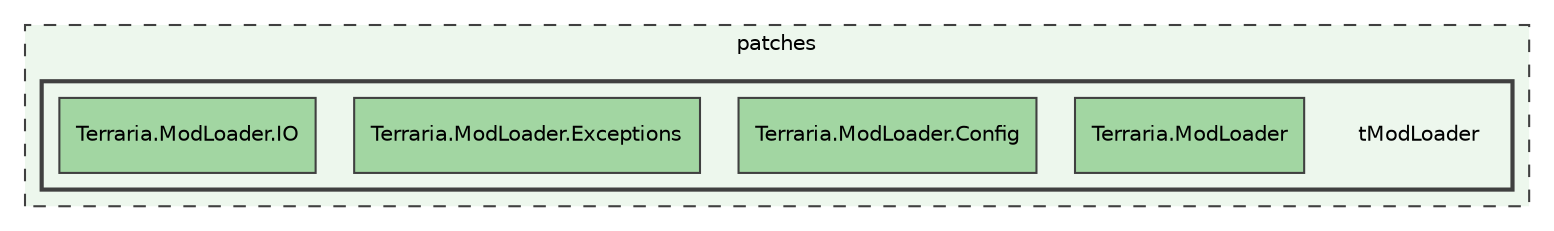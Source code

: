 digraph "D:/Documents/My Games/Terraria/Modding/tModLoader/patches/tModLoader"
{
 // LATEX_PDF_SIZE
  edge [fontname="Helvetica",fontsize="10",labelfontname="Helvetica",labelfontsize="10"];
  node [fontname="Helvetica",fontsize="10",shape=record];
  compound=true
  subgraph clusterdir_b2dee0249ca1c6e98736e679cc6a5269 {
    graph [ bgcolor="#edf7ed", pencolor="grey25", style="filled,dashed,", label="patches", fontname="Helvetica", fontsize="10", URL="dir_b2dee0249ca1c6e98736e679cc6a5269.html"]
  subgraph clusterdir_33550c180f9cedd6db1017f362610614 {
    graph [ bgcolor="#edf7ed", pencolor="grey25", style="filled,bold,", label="", fontname="Helvetica", fontsize="10", URL="dir_33550c180f9cedd6db1017f362610614.html"]
    dir_33550c180f9cedd6db1017f362610614 [shape=plaintext, label="tModLoader"];
  dir_563615b9ae08cf63712a5de713529dc7 [shape=box, label="Terraria.ModLoader", style="filled,", fillcolor="#a2d6a2", color="grey25", URL="dir_563615b9ae08cf63712a5de713529dc7.html"];
  dir_95e31f3f5d6a475696026a3990020e73 [shape=box, label="Terraria.ModLoader.Config", style="filled,", fillcolor="#a2d6a2", color="grey25", URL="dir_95e31f3f5d6a475696026a3990020e73.html"];
  dir_74fadca5af88c7a374b16ca7b71ad489 [shape=box, label="Terraria.ModLoader.Exceptions", style="filled,", fillcolor="#a2d6a2", color="grey25", URL="dir_74fadca5af88c7a374b16ca7b71ad489.html"];
  dir_abb04cf70b4f0d2da8c90c1faf70fdc9 [shape=box, label="Terraria.ModLoader.IO", style="filled,", fillcolor="#a2d6a2", color="grey25", URL="dir_abb04cf70b4f0d2da8c90c1faf70fdc9.html"];
  }
  }
}
